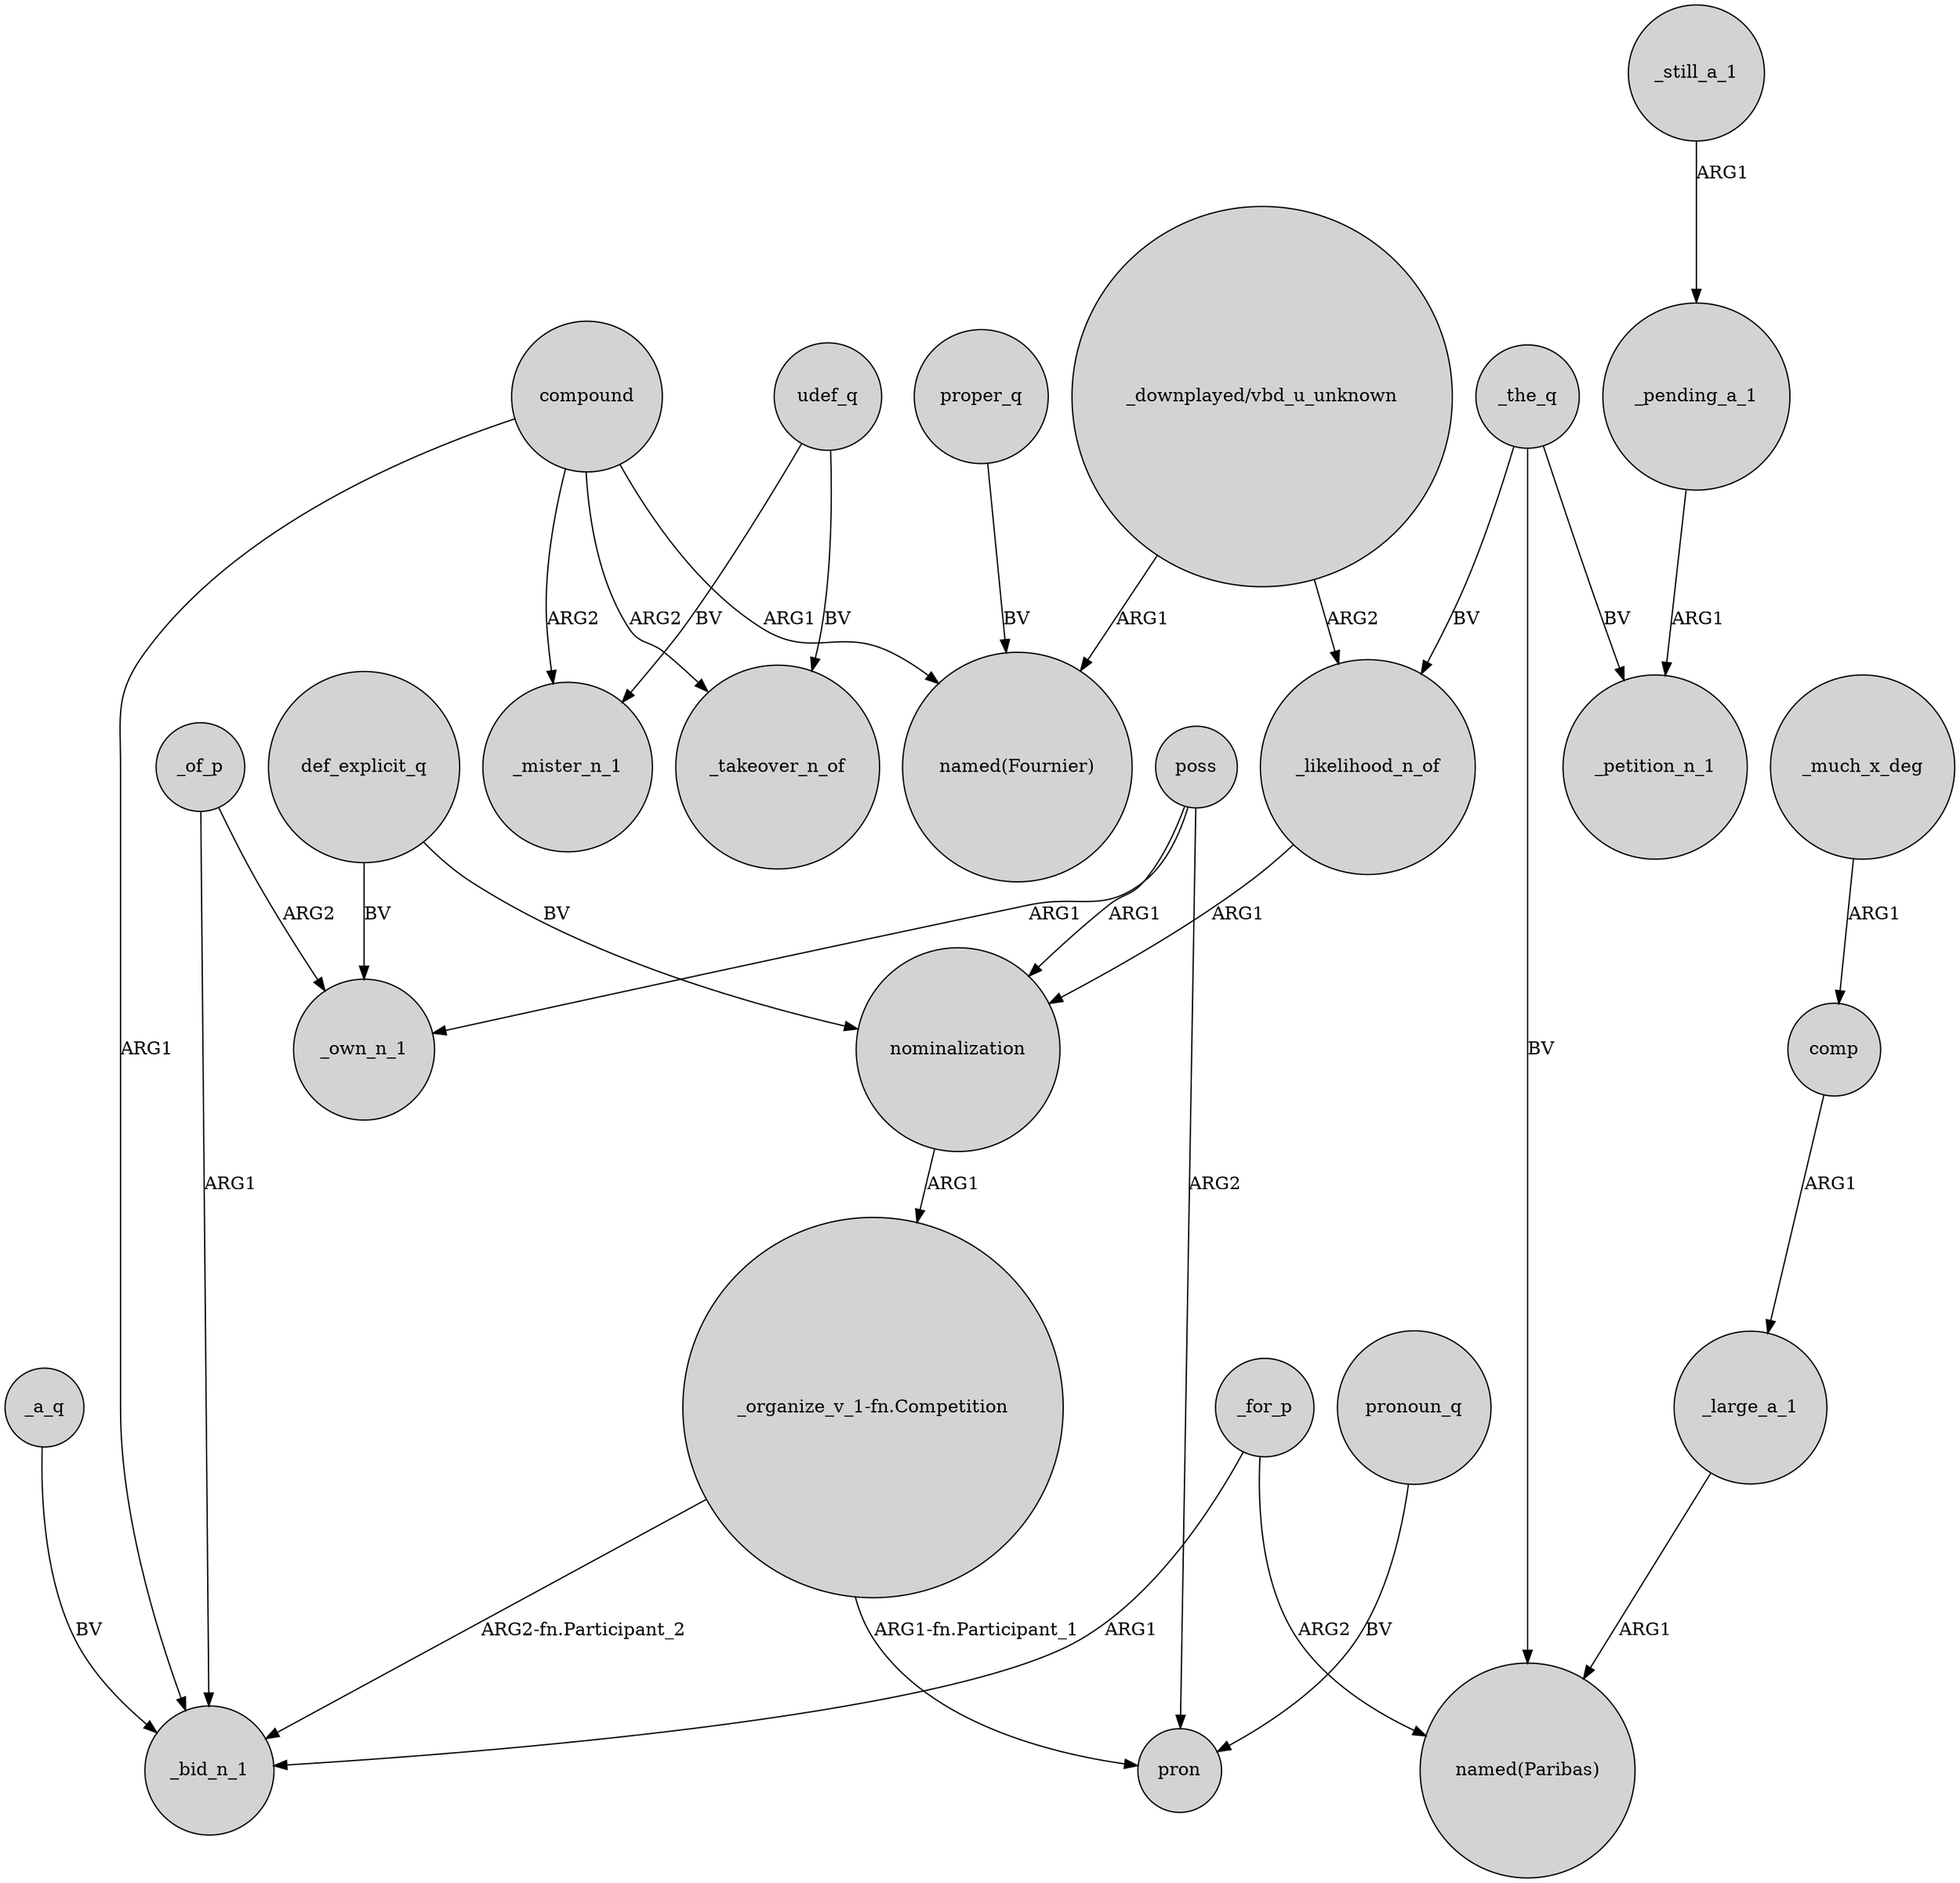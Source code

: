 digraph {
	node [shape=circle style=filled]
	_a_q -> _bid_n_1 [label=BV]
	_of_p -> _bid_n_1 [label=ARG1]
	compound -> _mister_n_1 [label=ARG2]
	proper_q -> "named(Fournier)" [label=BV]
	compound -> "named(Fournier)" [label=ARG1]
	comp -> _large_a_1 [label=ARG1]
	_pending_a_1 -> _petition_n_1 [label=ARG1]
	"_organize_v_1-fn.Competition" -> _bid_n_1 [label="ARG2-fn.Participant_2"]
	nominalization -> "_organize_v_1-fn.Competition" [label=ARG1]
	_of_p -> _own_n_1 [label=ARG2]
	udef_q -> _mister_n_1 [label=BV]
	poss -> nominalization [label=ARG1]
	poss -> _own_n_1 [label=ARG1]
	"_downplayed/vbd_u_unknown" -> _likelihood_n_of [label=ARG2]
	pronoun_q -> pron [label=BV]
	udef_q -> _takeover_n_of [label=BV]
	poss -> pron [label=ARG2]
	"_organize_v_1-fn.Competition" -> pron [label="ARG1-fn.Participant_1"]
	_for_p -> "named(Paribas)" [label=ARG2]
	_the_q -> _likelihood_n_of [label=BV]
	_the_q -> "named(Paribas)" [label=BV]
	_likelihood_n_of -> nominalization [label=ARG1]
	def_explicit_q -> nominalization [label=BV]
	def_explicit_q -> _own_n_1 [label=BV]
	_still_a_1 -> _pending_a_1 [label=ARG1]
	_the_q -> _petition_n_1 [label=BV]
	compound -> _takeover_n_of [label=ARG2]
	_large_a_1 -> "named(Paribas)" [label=ARG1]
	_much_x_deg -> comp [label=ARG1]
	compound -> _bid_n_1 [label=ARG1]
	"_downplayed/vbd_u_unknown" -> "named(Fournier)" [label=ARG1]
	_for_p -> _bid_n_1 [label=ARG1]
}

